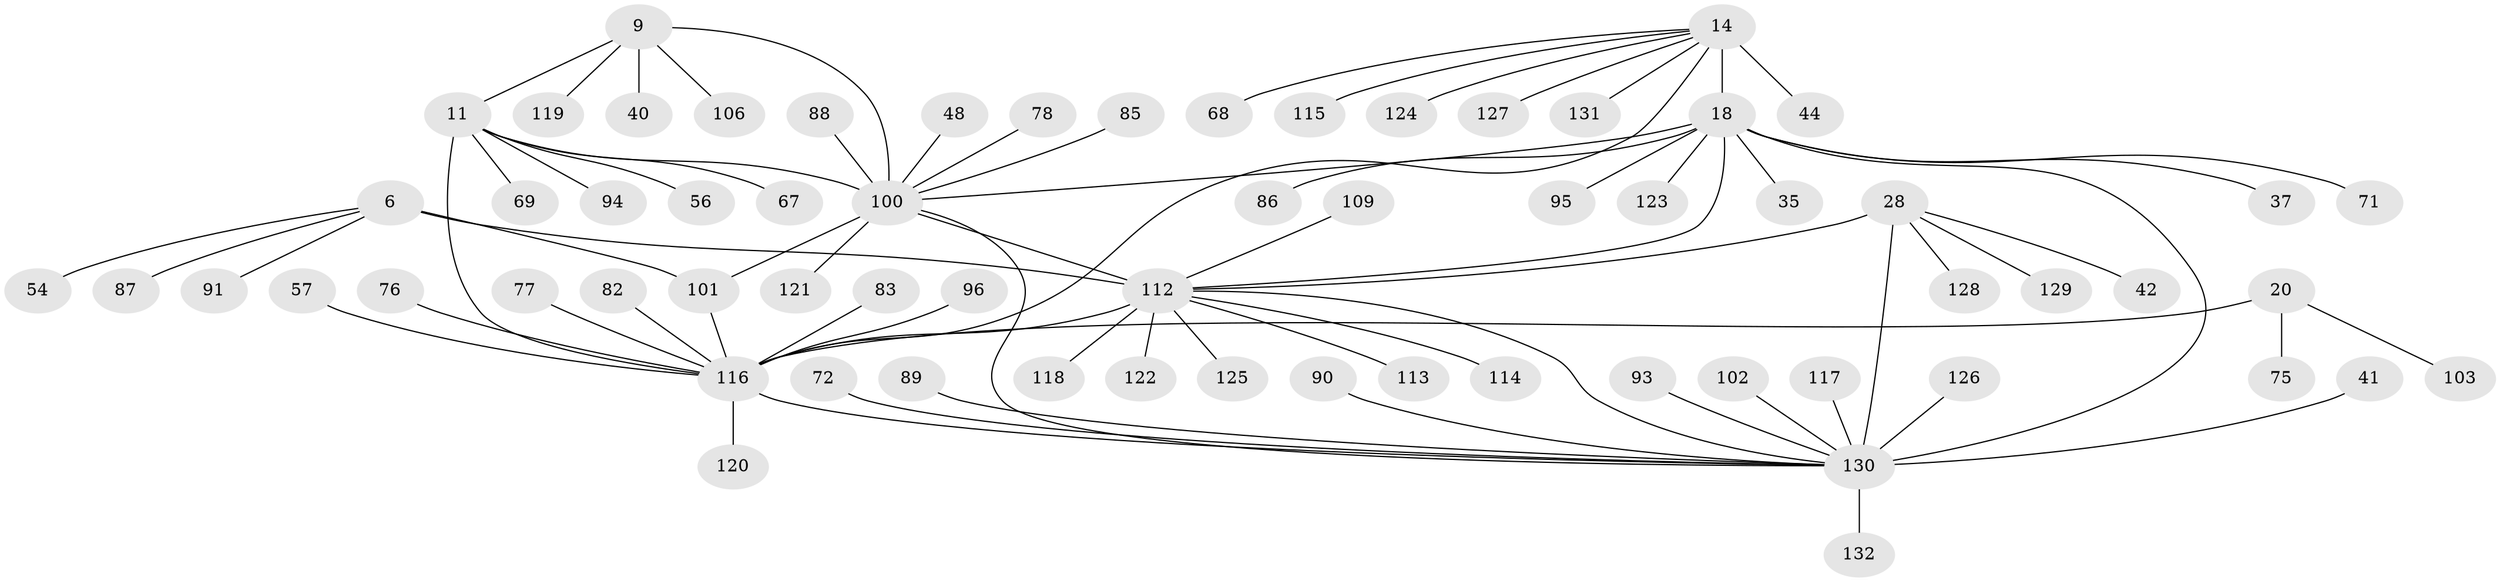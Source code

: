 // original degree distribution, {14: 0.015151515151515152, 9: 0.030303030303030304, 7: 0.08333333333333333, 10: 0.022727272727272728, 6: 0.015151515151515152, 13: 0.007575757575757576, 8: 0.03787878787878788, 11: 0.015151515151515152, 2: 0.11363636363636363, 3: 0.030303030303030304, 1: 0.6060606060606061, 4: 0.022727272727272728}
// Generated by graph-tools (version 1.1) at 2025/55/03/09/25 04:55:13]
// undirected, 66 vertices, 75 edges
graph export_dot {
graph [start="1"]
  node [color=gray90,style=filled];
  6 [super="+4"];
  9 [super="+7"];
  11 [super="+10"];
  14 [super="+13"];
  18 [super="+16+17"];
  20 [super="+19"];
  28 [super="+25"];
  35;
  37;
  40;
  41;
  42;
  44;
  48;
  54;
  56;
  57;
  67;
  68;
  69;
  71;
  72;
  75;
  76;
  77;
  78;
  82;
  83;
  85;
  86;
  87;
  88;
  89 [super="+73"];
  90;
  91;
  93;
  94;
  95 [super="+64"];
  96;
  100 [super="+34+63+36"];
  101 [super="+65"];
  102;
  103;
  106;
  109;
  112 [super="+45+111+60+97+81+92+99+104+108"];
  113;
  114 [super="+80"];
  115;
  116 [super="+105+23+74+24"];
  117;
  118 [super="+31"];
  119;
  120 [super="+61"];
  121 [super="+70+110"];
  122;
  123 [super="+107"];
  124;
  125;
  126 [super="+98"];
  127;
  128;
  129;
  130 [super="+30+39"];
  131;
  132;
  6 -- 87;
  6 -- 91;
  6 -- 54;
  6 -- 101;
  6 -- 112 [weight=8];
  9 -- 11 [weight=4];
  9 -- 106;
  9 -- 40;
  9 -- 119;
  9 -- 100 [weight=4];
  11 -- 56;
  11 -- 67;
  11 -- 69;
  11 -- 94;
  11 -- 116 [weight=2];
  11 -- 100 [weight=4];
  14 -- 18 [weight=8];
  14 -- 115;
  14 -- 131;
  14 -- 68;
  14 -- 44;
  14 -- 124;
  14 -- 127;
  14 -- 116;
  18 -- 35;
  18 -- 37;
  18 -- 86;
  18 -- 112 [weight=2];
  18 -- 123;
  18 -- 100;
  18 -- 71;
  18 -- 95;
  18 -- 130;
  20 -- 103;
  20 -- 116 [weight=9];
  20 -- 75;
  28 -- 42;
  28 -- 129;
  28 -- 128;
  28 -- 112;
  28 -- 130 [weight=8];
  41 -- 130;
  48 -- 100;
  57 -- 116;
  72 -- 130;
  76 -- 116;
  77 -- 116;
  78 -- 100;
  82 -- 116;
  83 -- 116;
  85 -- 100;
  88 -- 100;
  89 -- 130;
  90 -- 130;
  93 -- 130;
  96 -- 116;
  100 -- 101;
  100 -- 121;
  100 -- 112;
  100 -- 130 [weight=2];
  101 -- 116;
  102 -- 130;
  109 -- 112;
  112 -- 113;
  112 -- 114;
  112 -- 116 [weight=2];
  112 -- 118;
  112 -- 122;
  112 -- 125;
  112 -- 130;
  116 -- 120;
  116 -- 130 [weight=2];
  117 -- 130;
  126 -- 130;
  130 -- 132;
}
